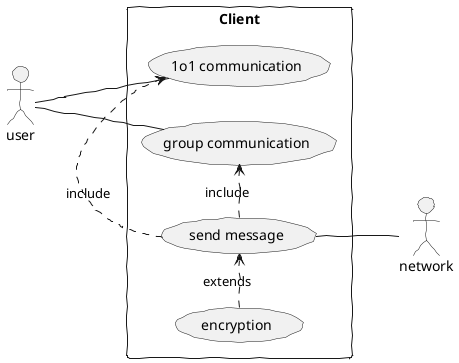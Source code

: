 @startuml
skinparam handwritten true
left to right direction
skinparam packageStyle rectangle
actor user
actor network
rectangle Client{
  user -- (1o1 communication)
  user -- (group communication)
  (send message) .> (1o1 communication) : include
  (send message) .> (group communication) : include
  (encryption) .> (send message) : extends
  (send message) -- network
}
@enduml

